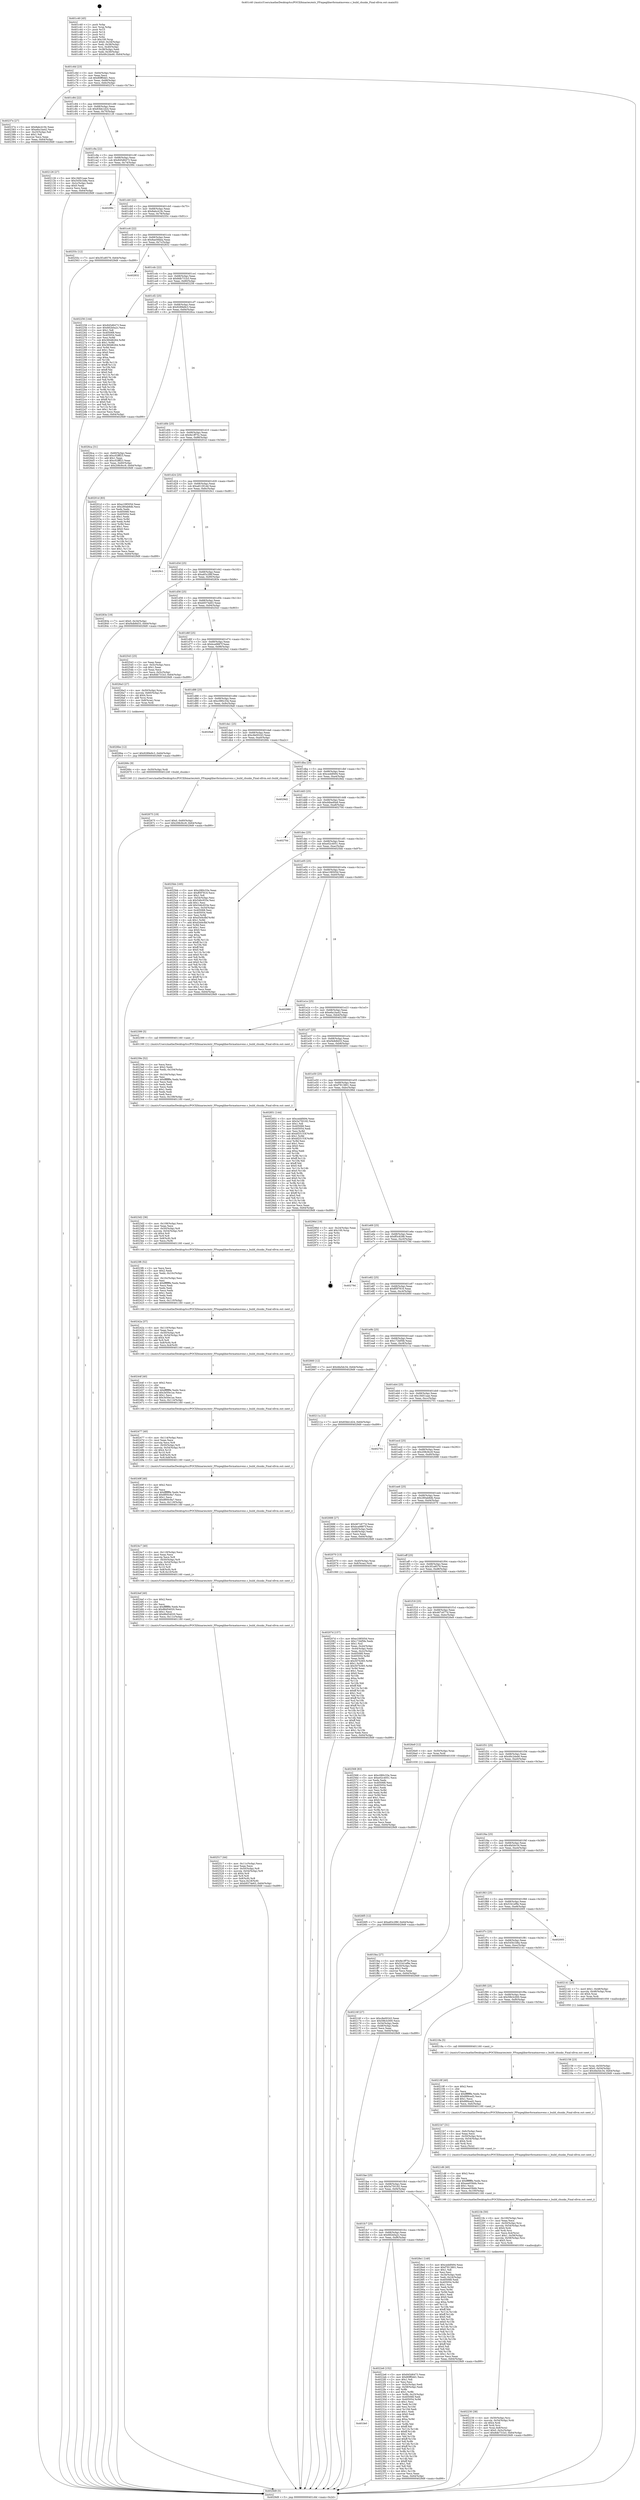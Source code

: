 digraph "0x401c40" {
  label = "0x401c40 (/mnt/c/Users/mathe/Desktop/tcc/POCII/binaries/extr_FFmpeglibavformatmovenc.c_build_chunks_Final-ollvm.out::main(0))"
  labelloc = "t"
  node[shape=record]

  Entry [label="",width=0.3,height=0.3,shape=circle,fillcolor=black,style=filled]
  "0x401c6d" [label="{
     0x401c6d [23]\l
     | [instrs]\l
     &nbsp;&nbsp;0x401c6d \<+3\>: mov -0x64(%rbp),%eax\l
     &nbsp;&nbsp;0x401c70 \<+2\>: mov %eax,%ecx\l
     &nbsp;&nbsp;0x401c72 \<+6\>: sub $0x80ff0dd1,%ecx\l
     &nbsp;&nbsp;0x401c78 \<+3\>: mov %eax,-0x68(%rbp)\l
     &nbsp;&nbsp;0x401c7b \<+3\>: mov %ecx,-0x6c(%rbp)\l
     &nbsp;&nbsp;0x401c7e \<+6\>: je 000000000040237e \<main+0x73e\>\l
  }"]
  "0x40237e" [label="{
     0x40237e [27]\l
     | [instrs]\l
     &nbsp;&nbsp;0x40237e \<+5\>: mov $0x8abc419c,%eax\l
     &nbsp;&nbsp;0x402383 \<+5\>: mov $0xe6a1ba42,%ecx\l
     &nbsp;&nbsp;0x402388 \<+3\>: mov -0x25(%rbp),%dl\l
     &nbsp;&nbsp;0x40238b \<+3\>: test $0x1,%dl\l
     &nbsp;&nbsp;0x40238e \<+3\>: cmovne %ecx,%eax\l
     &nbsp;&nbsp;0x402391 \<+3\>: mov %eax,-0x64(%rbp)\l
     &nbsp;&nbsp;0x402394 \<+5\>: jmp 00000000004029d9 \<main+0xd99\>\l
  }"]
  "0x401c84" [label="{
     0x401c84 [22]\l
     | [instrs]\l
     &nbsp;&nbsp;0x401c84 \<+5\>: jmp 0000000000401c89 \<main+0x49\>\l
     &nbsp;&nbsp;0x401c89 \<+3\>: mov -0x68(%rbp),%eax\l
     &nbsp;&nbsp;0x401c8c \<+5\>: sub $0x83bb1d24,%eax\l
     &nbsp;&nbsp;0x401c91 \<+3\>: mov %eax,-0x70(%rbp)\l
     &nbsp;&nbsp;0x401c94 \<+6\>: je 0000000000402126 \<main+0x4e6\>\l
  }"]
  Exit [label="",width=0.3,height=0.3,shape=circle,fillcolor=black,style=filled,peripheries=2]
  "0x402126" [label="{
     0x402126 [27]\l
     | [instrs]\l
     &nbsp;&nbsp;0x402126 \<+5\>: mov $0x18d51aae,%eax\l
     &nbsp;&nbsp;0x40212b \<+5\>: mov $0x545b1b8a,%ecx\l
     &nbsp;&nbsp;0x402130 \<+3\>: mov -0x2c(%rbp),%edx\l
     &nbsp;&nbsp;0x402133 \<+3\>: cmp $0x0,%edx\l
     &nbsp;&nbsp;0x402136 \<+3\>: cmove %ecx,%eax\l
     &nbsp;&nbsp;0x402139 \<+3\>: mov %eax,-0x64(%rbp)\l
     &nbsp;&nbsp;0x40213c \<+5\>: jmp 00000000004029d9 \<main+0xd99\>\l
  }"]
  "0x401c9a" [label="{
     0x401c9a [22]\l
     | [instrs]\l
     &nbsp;&nbsp;0x401c9a \<+5\>: jmp 0000000000401c9f \<main+0x5f\>\l
     &nbsp;&nbsp;0x401c9f \<+3\>: mov -0x68(%rbp),%eax\l
     &nbsp;&nbsp;0x401ca2 \<+5\>: sub $0x845d6473,%eax\l
     &nbsp;&nbsp;0x401ca7 \<+3\>: mov %eax,-0x74(%rbp)\l
     &nbsp;&nbsp;0x401caa \<+6\>: je 000000000040299c \<main+0xd5c\>\l
  }"]
  "0x4026f5" [label="{
     0x4026f5 [12]\l
     | [instrs]\l
     &nbsp;&nbsp;0x4026f5 \<+7\>: movl $0xa83c2f6f,-0x64(%rbp)\l
     &nbsp;&nbsp;0x4026fc \<+5\>: jmp 00000000004029d9 \<main+0xd99\>\l
  }"]
  "0x40299c" [label="{
     0x40299c\l
  }", style=dashed]
  "0x401cb0" [label="{
     0x401cb0 [22]\l
     | [instrs]\l
     &nbsp;&nbsp;0x401cb0 \<+5\>: jmp 0000000000401cb5 \<main+0x75\>\l
     &nbsp;&nbsp;0x401cb5 \<+3\>: mov -0x68(%rbp),%eax\l
     &nbsp;&nbsp;0x401cb8 \<+5\>: sub $0x8abc419c,%eax\l
     &nbsp;&nbsp;0x401cbd \<+3\>: mov %eax,-0x78(%rbp)\l
     &nbsp;&nbsp;0x401cc0 \<+6\>: je 000000000040255c \<main+0x91c\>\l
  }"]
  "0x4026be" [label="{
     0x4026be [12]\l
     | [instrs]\l
     &nbsp;&nbsp;0x4026be \<+7\>: movl $0x9289e9c3,-0x64(%rbp)\l
     &nbsp;&nbsp;0x4026c5 \<+5\>: jmp 00000000004029d9 \<main+0xd99\>\l
  }"]
  "0x40255c" [label="{
     0x40255c [12]\l
     | [instrs]\l
     &nbsp;&nbsp;0x40255c \<+7\>: movl $0x3f1e8579,-0x64(%rbp)\l
     &nbsp;&nbsp;0x402563 \<+5\>: jmp 00000000004029d9 \<main+0xd99\>\l
  }"]
  "0x401cc6" [label="{
     0x401cc6 [22]\l
     | [instrs]\l
     &nbsp;&nbsp;0x401cc6 \<+5\>: jmp 0000000000401ccb \<main+0x8b\>\l
     &nbsp;&nbsp;0x401ccb \<+3\>: mov -0x68(%rbp),%eax\l
     &nbsp;&nbsp;0x401cce \<+5\>: sub $0x8ae56bea,%eax\l
     &nbsp;&nbsp;0x401cd3 \<+3\>: mov %eax,-0x7c(%rbp)\l
     &nbsp;&nbsp;0x401cd6 \<+6\>: je 0000000000402832 \<main+0xbf2\>\l
  }"]
  "0x402675" [label="{
     0x402675 [19]\l
     | [instrs]\l
     &nbsp;&nbsp;0x402675 \<+7\>: movl $0x0,-0x60(%rbp)\l
     &nbsp;&nbsp;0x40267c \<+7\>: movl $0x208c9cc9,-0x64(%rbp)\l
     &nbsp;&nbsp;0x402683 \<+5\>: jmp 00000000004029d9 \<main+0xd99\>\l
  }"]
  "0x402832" [label="{
     0x402832\l
  }", style=dashed]
  "0x401cdc" [label="{
     0x401cdc [22]\l
     | [instrs]\l
     &nbsp;&nbsp;0x401cdc \<+5\>: jmp 0000000000401ce1 \<main+0xa1\>\l
     &nbsp;&nbsp;0x401ce1 \<+3\>: mov -0x68(%rbp),%eax\l
     &nbsp;&nbsp;0x401ce4 \<+5\>: sub $0x8db731b3,%eax\l
     &nbsp;&nbsp;0x401ce9 \<+3\>: mov %eax,-0x80(%rbp)\l
     &nbsp;&nbsp;0x401cec \<+6\>: je 0000000000402256 \<main+0x616\>\l
  }"]
  "0x402517" [label="{
     0x402517 [44]\l
     | [instrs]\l
     &nbsp;&nbsp;0x402517 \<+6\>: mov -0x11c(%rbp),%ecx\l
     &nbsp;&nbsp;0x40251d \<+3\>: imul %eax,%ecx\l
     &nbsp;&nbsp;0x402520 \<+4\>: mov -0x50(%rbp),%r8\l
     &nbsp;&nbsp;0x402524 \<+4\>: movslq -0x54(%rbp),%r9\l
     &nbsp;&nbsp;0x402528 \<+4\>: shl $0x4,%r9\l
     &nbsp;&nbsp;0x40252c \<+3\>: add %r9,%r8\l
     &nbsp;&nbsp;0x40252f \<+4\>: mov 0x8(%r8),%r8\l
     &nbsp;&nbsp;0x402533 \<+4\>: mov %ecx,0x18(%r8)\l
     &nbsp;&nbsp;0x402537 \<+7\>: movl $0xb9374e63,-0x64(%rbp)\l
     &nbsp;&nbsp;0x40253e \<+5\>: jmp 00000000004029d9 \<main+0xd99\>\l
  }"]
  "0x402256" [label="{
     0x402256 [144]\l
     | [instrs]\l
     &nbsp;&nbsp;0x402256 \<+5\>: mov $0x845d6473,%eax\l
     &nbsp;&nbsp;0x40225b \<+5\>: mov $0x682b0a2c,%ecx\l
     &nbsp;&nbsp;0x402260 \<+2\>: mov $0x1,%dl\l
     &nbsp;&nbsp;0x402262 \<+7\>: mov 0x405068,%esi\l
     &nbsp;&nbsp;0x402269 \<+7\>: mov 0x405054,%edi\l
     &nbsp;&nbsp;0x402270 \<+3\>: mov %esi,%r8d\l
     &nbsp;&nbsp;0x402273 \<+7\>: sub $0x360d6264,%r8d\l
     &nbsp;&nbsp;0x40227a \<+4\>: sub $0x1,%r8d\l
     &nbsp;&nbsp;0x40227e \<+7\>: add $0x360d6264,%r8d\l
     &nbsp;&nbsp;0x402285 \<+4\>: imul %r8d,%esi\l
     &nbsp;&nbsp;0x402289 \<+3\>: and $0x1,%esi\l
     &nbsp;&nbsp;0x40228c \<+3\>: cmp $0x0,%esi\l
     &nbsp;&nbsp;0x40228f \<+4\>: sete %r9b\l
     &nbsp;&nbsp;0x402293 \<+3\>: cmp $0xa,%edi\l
     &nbsp;&nbsp;0x402296 \<+4\>: setl %r10b\l
     &nbsp;&nbsp;0x40229a \<+3\>: mov %r9b,%r11b\l
     &nbsp;&nbsp;0x40229d \<+4\>: xor $0xff,%r11b\l
     &nbsp;&nbsp;0x4022a1 \<+3\>: mov %r10b,%bl\l
     &nbsp;&nbsp;0x4022a4 \<+3\>: xor $0xff,%bl\l
     &nbsp;&nbsp;0x4022a7 \<+3\>: xor $0x0,%dl\l
     &nbsp;&nbsp;0x4022aa \<+3\>: mov %r11b,%r14b\l
     &nbsp;&nbsp;0x4022ad \<+4\>: and $0x0,%r14b\l
     &nbsp;&nbsp;0x4022b1 \<+3\>: and %dl,%r9b\l
     &nbsp;&nbsp;0x4022b4 \<+3\>: mov %bl,%r15b\l
     &nbsp;&nbsp;0x4022b7 \<+4\>: and $0x0,%r15b\l
     &nbsp;&nbsp;0x4022bb \<+3\>: and %dl,%r10b\l
     &nbsp;&nbsp;0x4022be \<+3\>: or %r9b,%r14b\l
     &nbsp;&nbsp;0x4022c1 \<+3\>: or %r10b,%r15b\l
     &nbsp;&nbsp;0x4022c4 \<+3\>: xor %r15b,%r14b\l
     &nbsp;&nbsp;0x4022c7 \<+3\>: or %bl,%r11b\l
     &nbsp;&nbsp;0x4022ca \<+4\>: xor $0xff,%r11b\l
     &nbsp;&nbsp;0x4022ce \<+3\>: or $0x0,%dl\l
     &nbsp;&nbsp;0x4022d1 \<+3\>: and %dl,%r11b\l
     &nbsp;&nbsp;0x4022d4 \<+3\>: or %r11b,%r14b\l
     &nbsp;&nbsp;0x4022d7 \<+4\>: test $0x1,%r14b\l
     &nbsp;&nbsp;0x4022db \<+3\>: cmovne %ecx,%eax\l
     &nbsp;&nbsp;0x4022de \<+3\>: mov %eax,-0x64(%rbp)\l
     &nbsp;&nbsp;0x4022e1 \<+5\>: jmp 00000000004029d9 \<main+0xd99\>\l
  }"]
  "0x401cf2" [label="{
     0x401cf2 [25]\l
     | [instrs]\l
     &nbsp;&nbsp;0x401cf2 \<+5\>: jmp 0000000000401cf7 \<main+0xb7\>\l
     &nbsp;&nbsp;0x401cf7 \<+3\>: mov -0x68(%rbp),%eax\l
     &nbsp;&nbsp;0x401cfa \<+5\>: sub $0x9289e9c3,%eax\l
     &nbsp;&nbsp;0x401cff \<+6\>: mov %eax,-0x84(%rbp)\l
     &nbsp;&nbsp;0x401d05 \<+6\>: je 00000000004026ca \<main+0xa8a\>\l
  }"]
  "0x4024ef" [label="{
     0x4024ef [40]\l
     | [instrs]\l
     &nbsp;&nbsp;0x4024ef \<+5\>: mov $0x2,%ecx\l
     &nbsp;&nbsp;0x4024f4 \<+1\>: cltd\l
     &nbsp;&nbsp;0x4024f5 \<+2\>: idiv %ecx\l
     &nbsp;&nbsp;0x4024f7 \<+6\>: imul $0xfffffffe,%edx,%ecx\l
     &nbsp;&nbsp;0x4024fd \<+6\>: sub $0x86d54020,%ecx\l
     &nbsp;&nbsp;0x402503 \<+3\>: add $0x1,%ecx\l
     &nbsp;&nbsp;0x402506 \<+6\>: add $0x86d54020,%ecx\l
     &nbsp;&nbsp;0x40250c \<+6\>: mov %ecx,-0x11c(%rbp)\l
     &nbsp;&nbsp;0x402512 \<+5\>: call 0000000000401160 \<next_i\>\l
     | [calls]\l
     &nbsp;&nbsp;0x401160 \{1\} (/mnt/c/Users/mathe/Desktop/tcc/POCII/binaries/extr_FFmpeglibavformatmovenc.c_build_chunks_Final-ollvm.out::next_i)\l
  }"]
  "0x4026ca" [label="{
     0x4026ca [31]\l
     | [instrs]\l
     &nbsp;&nbsp;0x4026ca \<+3\>: mov -0x60(%rbp),%eax\l
     &nbsp;&nbsp;0x4026cd \<+5\>: add $0xc02fff23,%eax\l
     &nbsp;&nbsp;0x4026d2 \<+3\>: add $0x1,%eax\l
     &nbsp;&nbsp;0x4026d5 \<+5\>: sub $0xc02fff23,%eax\l
     &nbsp;&nbsp;0x4026da \<+3\>: mov %eax,-0x60(%rbp)\l
     &nbsp;&nbsp;0x4026dd \<+7\>: movl $0x208c9cc9,-0x64(%rbp)\l
     &nbsp;&nbsp;0x4026e4 \<+5\>: jmp 00000000004029d9 \<main+0xd99\>\l
  }"]
  "0x401d0b" [label="{
     0x401d0b [25]\l
     | [instrs]\l
     &nbsp;&nbsp;0x401d0b \<+5\>: jmp 0000000000401d10 \<main+0xd0\>\l
     &nbsp;&nbsp;0x401d10 \<+3\>: mov -0x68(%rbp),%eax\l
     &nbsp;&nbsp;0x401d13 \<+5\>: sub $0x9e1ff75c,%eax\l
     &nbsp;&nbsp;0x401d18 \<+6\>: mov %eax,-0x88(%rbp)\l
     &nbsp;&nbsp;0x401d1e \<+6\>: je 000000000040201d \<main+0x3dd\>\l
  }"]
  "0x4024c7" [label="{
     0x4024c7 [40]\l
     | [instrs]\l
     &nbsp;&nbsp;0x4024c7 \<+6\>: mov -0x118(%rbp),%ecx\l
     &nbsp;&nbsp;0x4024cd \<+3\>: imul %eax,%ecx\l
     &nbsp;&nbsp;0x4024d0 \<+3\>: movslq %ecx,%r8\l
     &nbsp;&nbsp;0x4024d3 \<+4\>: mov -0x50(%rbp),%r9\l
     &nbsp;&nbsp;0x4024d7 \<+4\>: movslq -0x54(%rbp),%r10\l
     &nbsp;&nbsp;0x4024db \<+4\>: shl $0x4,%r10\l
     &nbsp;&nbsp;0x4024df \<+3\>: add %r10,%r9\l
     &nbsp;&nbsp;0x4024e2 \<+4\>: mov 0x8(%r9),%r9\l
     &nbsp;&nbsp;0x4024e6 \<+4\>: mov %r8,0x10(%r9)\l
     &nbsp;&nbsp;0x4024ea \<+5\>: call 0000000000401160 \<next_i\>\l
     | [calls]\l
     &nbsp;&nbsp;0x401160 \{1\} (/mnt/c/Users/mathe/Desktop/tcc/POCII/binaries/extr_FFmpeglibavformatmovenc.c_build_chunks_Final-ollvm.out::next_i)\l
  }"]
  "0x40201d" [label="{
     0x40201d [83]\l
     | [instrs]\l
     &nbsp;&nbsp;0x40201d \<+5\>: mov $0xe108505d,%eax\l
     &nbsp;&nbsp;0x402022 \<+5\>: mov $0x280ab8db,%ecx\l
     &nbsp;&nbsp;0x402027 \<+2\>: xor %edx,%edx\l
     &nbsp;&nbsp;0x402029 \<+7\>: mov 0x405068,%esi\l
     &nbsp;&nbsp;0x402030 \<+7\>: mov 0x405054,%edi\l
     &nbsp;&nbsp;0x402037 \<+3\>: sub $0x1,%edx\l
     &nbsp;&nbsp;0x40203a \<+3\>: mov %esi,%r8d\l
     &nbsp;&nbsp;0x40203d \<+3\>: add %edx,%r8d\l
     &nbsp;&nbsp;0x402040 \<+4\>: imul %r8d,%esi\l
     &nbsp;&nbsp;0x402044 \<+3\>: and $0x1,%esi\l
     &nbsp;&nbsp;0x402047 \<+3\>: cmp $0x0,%esi\l
     &nbsp;&nbsp;0x40204a \<+4\>: sete %r9b\l
     &nbsp;&nbsp;0x40204e \<+3\>: cmp $0xa,%edi\l
     &nbsp;&nbsp;0x402051 \<+4\>: setl %r10b\l
     &nbsp;&nbsp;0x402055 \<+3\>: mov %r9b,%r11b\l
     &nbsp;&nbsp;0x402058 \<+3\>: and %r10b,%r11b\l
     &nbsp;&nbsp;0x40205b \<+3\>: xor %r10b,%r9b\l
     &nbsp;&nbsp;0x40205e \<+3\>: or %r9b,%r11b\l
     &nbsp;&nbsp;0x402061 \<+4\>: test $0x1,%r11b\l
     &nbsp;&nbsp;0x402065 \<+3\>: cmovne %ecx,%eax\l
     &nbsp;&nbsp;0x402068 \<+3\>: mov %eax,-0x64(%rbp)\l
     &nbsp;&nbsp;0x40206b \<+5\>: jmp 00000000004029d9 \<main+0xd99\>\l
  }"]
  "0x401d24" [label="{
     0x401d24 [25]\l
     | [instrs]\l
     &nbsp;&nbsp;0x401d24 \<+5\>: jmp 0000000000401d29 \<main+0xe9\>\l
     &nbsp;&nbsp;0x401d29 \<+3\>: mov -0x68(%rbp),%eax\l
     &nbsp;&nbsp;0x401d2c \<+5\>: sub $0xa81291dd,%eax\l
     &nbsp;&nbsp;0x401d31 \<+6\>: mov %eax,-0x8c(%rbp)\l
     &nbsp;&nbsp;0x401d37 \<+6\>: je 00000000004029c1 \<main+0xd81\>\l
  }"]
  "0x40249f" [label="{
     0x40249f [40]\l
     | [instrs]\l
     &nbsp;&nbsp;0x40249f \<+5\>: mov $0x2,%ecx\l
     &nbsp;&nbsp;0x4024a4 \<+1\>: cltd\l
     &nbsp;&nbsp;0x4024a5 \<+2\>: idiv %ecx\l
     &nbsp;&nbsp;0x4024a7 \<+6\>: imul $0xfffffffe,%edx,%ecx\l
     &nbsp;&nbsp;0x4024ad \<+6\>: sub $0x8f00c9a7,%ecx\l
     &nbsp;&nbsp;0x4024b3 \<+3\>: add $0x1,%ecx\l
     &nbsp;&nbsp;0x4024b6 \<+6\>: add $0x8f00c9a7,%ecx\l
     &nbsp;&nbsp;0x4024bc \<+6\>: mov %ecx,-0x118(%rbp)\l
     &nbsp;&nbsp;0x4024c2 \<+5\>: call 0000000000401160 \<next_i\>\l
     | [calls]\l
     &nbsp;&nbsp;0x401160 \{1\} (/mnt/c/Users/mathe/Desktop/tcc/POCII/binaries/extr_FFmpeglibavformatmovenc.c_build_chunks_Final-ollvm.out::next_i)\l
  }"]
  "0x4029c1" [label="{
     0x4029c1\l
  }", style=dashed]
  "0x401d3d" [label="{
     0x401d3d [25]\l
     | [instrs]\l
     &nbsp;&nbsp;0x401d3d \<+5\>: jmp 0000000000401d42 \<main+0x102\>\l
     &nbsp;&nbsp;0x401d42 \<+3\>: mov -0x68(%rbp),%eax\l
     &nbsp;&nbsp;0x401d45 \<+5\>: sub $0xa83c2f6f,%eax\l
     &nbsp;&nbsp;0x401d4a \<+6\>: mov %eax,-0x90(%rbp)\l
     &nbsp;&nbsp;0x401d50 \<+6\>: je 000000000040283e \<main+0xbfe\>\l
  }"]
  "0x402477" [label="{
     0x402477 [40]\l
     | [instrs]\l
     &nbsp;&nbsp;0x402477 \<+6\>: mov -0x114(%rbp),%ecx\l
     &nbsp;&nbsp;0x40247d \<+3\>: imul %eax,%ecx\l
     &nbsp;&nbsp;0x402480 \<+3\>: movslq %ecx,%r8\l
     &nbsp;&nbsp;0x402483 \<+4\>: mov -0x50(%rbp),%r9\l
     &nbsp;&nbsp;0x402487 \<+4\>: movslq -0x54(%rbp),%r10\l
     &nbsp;&nbsp;0x40248b \<+4\>: shl $0x4,%r10\l
     &nbsp;&nbsp;0x40248f \<+3\>: add %r10,%r9\l
     &nbsp;&nbsp;0x402492 \<+4\>: mov 0x8(%r9),%r9\l
     &nbsp;&nbsp;0x402496 \<+4\>: mov %r8,0x8(%r9)\l
     &nbsp;&nbsp;0x40249a \<+5\>: call 0000000000401160 \<next_i\>\l
     | [calls]\l
     &nbsp;&nbsp;0x401160 \{1\} (/mnt/c/Users/mathe/Desktop/tcc/POCII/binaries/extr_FFmpeglibavformatmovenc.c_build_chunks_Final-ollvm.out::next_i)\l
  }"]
  "0x40283e" [label="{
     0x40283e [19]\l
     | [instrs]\l
     &nbsp;&nbsp;0x40283e \<+7\>: movl $0x0,-0x34(%rbp)\l
     &nbsp;&nbsp;0x402845 \<+7\>: movl $0xf4db8d33,-0x64(%rbp)\l
     &nbsp;&nbsp;0x40284c \<+5\>: jmp 00000000004029d9 \<main+0xd99\>\l
  }"]
  "0x401d56" [label="{
     0x401d56 [25]\l
     | [instrs]\l
     &nbsp;&nbsp;0x401d56 \<+5\>: jmp 0000000000401d5b \<main+0x11b\>\l
     &nbsp;&nbsp;0x401d5b \<+3\>: mov -0x68(%rbp),%eax\l
     &nbsp;&nbsp;0x401d5e \<+5\>: sub $0xb9374e63,%eax\l
     &nbsp;&nbsp;0x401d63 \<+6\>: mov %eax,-0x94(%rbp)\l
     &nbsp;&nbsp;0x401d69 \<+6\>: je 0000000000402543 \<main+0x903\>\l
  }"]
  "0x40244f" [label="{
     0x40244f [40]\l
     | [instrs]\l
     &nbsp;&nbsp;0x40244f \<+5\>: mov $0x2,%ecx\l
     &nbsp;&nbsp;0x402454 \<+1\>: cltd\l
     &nbsp;&nbsp;0x402455 \<+2\>: idiv %ecx\l
     &nbsp;&nbsp;0x402457 \<+6\>: imul $0xfffffffe,%edx,%ecx\l
     &nbsp;&nbsp;0x40245d \<+6\>: add $0x3e50e1ac,%ecx\l
     &nbsp;&nbsp;0x402463 \<+3\>: add $0x1,%ecx\l
     &nbsp;&nbsp;0x402466 \<+6\>: sub $0x3e50e1ac,%ecx\l
     &nbsp;&nbsp;0x40246c \<+6\>: mov %ecx,-0x114(%rbp)\l
     &nbsp;&nbsp;0x402472 \<+5\>: call 0000000000401160 \<next_i\>\l
     | [calls]\l
     &nbsp;&nbsp;0x401160 \{1\} (/mnt/c/Users/mathe/Desktop/tcc/POCII/binaries/extr_FFmpeglibavformatmovenc.c_build_chunks_Final-ollvm.out::next_i)\l
  }"]
  "0x402543" [label="{
     0x402543 [25]\l
     | [instrs]\l
     &nbsp;&nbsp;0x402543 \<+2\>: xor %eax,%eax\l
     &nbsp;&nbsp;0x402545 \<+3\>: mov -0x5c(%rbp),%ecx\l
     &nbsp;&nbsp;0x402548 \<+3\>: sub $0x1,%eax\l
     &nbsp;&nbsp;0x40254b \<+2\>: sub %eax,%ecx\l
     &nbsp;&nbsp;0x40254d \<+3\>: mov %ecx,-0x5c(%rbp)\l
     &nbsp;&nbsp;0x402550 \<+7\>: movl $0x8db731b3,-0x64(%rbp)\l
     &nbsp;&nbsp;0x402557 \<+5\>: jmp 00000000004029d9 \<main+0xd99\>\l
  }"]
  "0x401d6f" [label="{
     0x401d6f [25]\l
     | [instrs]\l
     &nbsp;&nbsp;0x401d6f \<+5\>: jmp 0000000000401d74 \<main+0x134\>\l
     &nbsp;&nbsp;0x401d74 \<+3\>: mov -0x68(%rbp),%eax\l
     &nbsp;&nbsp;0x401d77 \<+5\>: sub $0xbca9887f,%eax\l
     &nbsp;&nbsp;0x401d7c \<+6\>: mov %eax,-0x98(%rbp)\l
     &nbsp;&nbsp;0x401d82 \<+6\>: je 00000000004026a3 \<main+0xa63\>\l
  }"]
  "0x40242a" [label="{
     0x40242a [37]\l
     | [instrs]\l
     &nbsp;&nbsp;0x40242a \<+6\>: mov -0x110(%rbp),%ecx\l
     &nbsp;&nbsp;0x402430 \<+3\>: imul %eax,%ecx\l
     &nbsp;&nbsp;0x402433 \<+4\>: mov -0x50(%rbp),%r8\l
     &nbsp;&nbsp;0x402437 \<+4\>: movslq -0x54(%rbp),%r9\l
     &nbsp;&nbsp;0x40243b \<+4\>: shl $0x4,%r9\l
     &nbsp;&nbsp;0x40243f \<+3\>: add %r9,%r8\l
     &nbsp;&nbsp;0x402442 \<+4\>: mov 0x8(%r8),%r8\l
     &nbsp;&nbsp;0x402446 \<+4\>: mov %ecx,0x4(%r8)\l
     &nbsp;&nbsp;0x40244a \<+5\>: call 0000000000401160 \<next_i\>\l
     | [calls]\l
     &nbsp;&nbsp;0x401160 \{1\} (/mnt/c/Users/mathe/Desktop/tcc/POCII/binaries/extr_FFmpeglibavformatmovenc.c_build_chunks_Final-ollvm.out::next_i)\l
  }"]
  "0x4026a3" [label="{
     0x4026a3 [27]\l
     | [instrs]\l
     &nbsp;&nbsp;0x4026a3 \<+4\>: mov -0x50(%rbp),%rax\l
     &nbsp;&nbsp;0x4026a7 \<+4\>: movslq -0x60(%rbp),%rcx\l
     &nbsp;&nbsp;0x4026ab \<+4\>: shl $0x4,%rcx\l
     &nbsp;&nbsp;0x4026af \<+3\>: add %rcx,%rax\l
     &nbsp;&nbsp;0x4026b2 \<+4\>: mov 0x8(%rax),%rax\l
     &nbsp;&nbsp;0x4026b6 \<+3\>: mov %rax,%rdi\l
     &nbsp;&nbsp;0x4026b9 \<+5\>: call 0000000000401030 \<free@plt\>\l
     | [calls]\l
     &nbsp;&nbsp;0x401030 \{1\} (unknown)\l
  }"]
  "0x401d88" [label="{
     0x401d88 [25]\l
     | [instrs]\l
     &nbsp;&nbsp;0x401d88 \<+5\>: jmp 0000000000401d8d \<main+0x14d\>\l
     &nbsp;&nbsp;0x401d8d \<+3\>: mov -0x68(%rbp),%eax\l
     &nbsp;&nbsp;0x401d90 \<+5\>: sub $0xc080c33e,%eax\l
     &nbsp;&nbsp;0x401d95 \<+6\>: mov %eax,-0x9c(%rbp)\l
     &nbsp;&nbsp;0x401d9b \<+6\>: je 00000000004029a8 \<main+0xd68\>\l
  }"]
  "0x4023f6" [label="{
     0x4023f6 [52]\l
     | [instrs]\l
     &nbsp;&nbsp;0x4023f6 \<+2\>: xor %ecx,%ecx\l
     &nbsp;&nbsp;0x4023f8 \<+5\>: mov $0x2,%edx\l
     &nbsp;&nbsp;0x4023fd \<+6\>: mov %edx,-0x10c(%rbp)\l
     &nbsp;&nbsp;0x402403 \<+1\>: cltd\l
     &nbsp;&nbsp;0x402404 \<+6\>: mov -0x10c(%rbp),%esi\l
     &nbsp;&nbsp;0x40240a \<+2\>: idiv %esi\l
     &nbsp;&nbsp;0x40240c \<+6\>: imul $0xfffffffe,%edx,%edx\l
     &nbsp;&nbsp;0x402412 \<+2\>: mov %ecx,%edi\l
     &nbsp;&nbsp;0x402414 \<+2\>: sub %edx,%edi\l
     &nbsp;&nbsp;0x402416 \<+2\>: mov %ecx,%edx\l
     &nbsp;&nbsp;0x402418 \<+3\>: sub $0x1,%edx\l
     &nbsp;&nbsp;0x40241b \<+2\>: add %edx,%edi\l
     &nbsp;&nbsp;0x40241d \<+2\>: sub %edi,%ecx\l
     &nbsp;&nbsp;0x40241f \<+6\>: mov %ecx,-0x110(%rbp)\l
     &nbsp;&nbsp;0x402425 \<+5\>: call 0000000000401160 \<next_i\>\l
     | [calls]\l
     &nbsp;&nbsp;0x401160 \{1\} (/mnt/c/Users/mathe/Desktop/tcc/POCII/binaries/extr_FFmpeglibavformatmovenc.c_build_chunks_Final-ollvm.out::next_i)\l
  }"]
  "0x4029a8" [label="{
     0x4029a8\l
  }", style=dashed]
  "0x401da1" [label="{
     0x401da1 [25]\l
     | [instrs]\l
     &nbsp;&nbsp;0x401da1 \<+5\>: jmp 0000000000401da6 \<main+0x166\>\l
     &nbsp;&nbsp;0x401da6 \<+3\>: mov -0x68(%rbp),%eax\l
     &nbsp;&nbsp;0x401da9 \<+5\>: sub $0xc8e00243,%eax\l
     &nbsp;&nbsp;0x401dae \<+6\>: mov %eax,-0xa0(%rbp)\l
     &nbsp;&nbsp;0x401db4 \<+6\>: je 000000000040266c \<main+0xa2c\>\l
  }"]
  "0x4023d2" [label="{
     0x4023d2 [36]\l
     | [instrs]\l
     &nbsp;&nbsp;0x4023d2 \<+6\>: mov -0x108(%rbp),%ecx\l
     &nbsp;&nbsp;0x4023d8 \<+3\>: imul %eax,%ecx\l
     &nbsp;&nbsp;0x4023db \<+4\>: mov -0x50(%rbp),%r8\l
     &nbsp;&nbsp;0x4023df \<+4\>: movslq -0x54(%rbp),%r9\l
     &nbsp;&nbsp;0x4023e3 \<+4\>: shl $0x4,%r9\l
     &nbsp;&nbsp;0x4023e7 \<+3\>: add %r9,%r8\l
     &nbsp;&nbsp;0x4023ea \<+4\>: mov 0x8(%r8),%r8\l
     &nbsp;&nbsp;0x4023ee \<+3\>: mov %ecx,(%r8)\l
     &nbsp;&nbsp;0x4023f1 \<+5\>: call 0000000000401160 \<next_i\>\l
     | [calls]\l
     &nbsp;&nbsp;0x401160 \{1\} (/mnt/c/Users/mathe/Desktop/tcc/POCII/binaries/extr_FFmpeglibavformatmovenc.c_build_chunks_Final-ollvm.out::next_i)\l
  }"]
  "0x40266c" [label="{
     0x40266c [9]\l
     | [instrs]\l
     &nbsp;&nbsp;0x40266c \<+4\>: mov -0x50(%rbp),%rdi\l
     &nbsp;&nbsp;0x402670 \<+5\>: call 0000000000401240 \<build_chunks\>\l
     | [calls]\l
     &nbsp;&nbsp;0x401240 \{1\} (/mnt/c/Users/mathe/Desktop/tcc/POCII/binaries/extr_FFmpeglibavformatmovenc.c_build_chunks_Final-ollvm.out::build_chunks)\l
  }"]
  "0x401dba" [label="{
     0x401dba [25]\l
     | [instrs]\l
     &nbsp;&nbsp;0x401dba \<+5\>: jmp 0000000000401dbf \<main+0x17f\>\l
     &nbsp;&nbsp;0x401dbf \<+3\>: mov -0x68(%rbp),%eax\l
     &nbsp;&nbsp;0x401dc2 \<+5\>: sub $0xceddf494,%eax\l
     &nbsp;&nbsp;0x401dc7 \<+6\>: mov %eax,-0xa4(%rbp)\l
     &nbsp;&nbsp;0x401dcd \<+6\>: je 00000000004029d2 \<main+0xd92\>\l
  }"]
  "0x40239e" [label="{
     0x40239e [52]\l
     | [instrs]\l
     &nbsp;&nbsp;0x40239e \<+2\>: xor %ecx,%ecx\l
     &nbsp;&nbsp;0x4023a0 \<+5\>: mov $0x2,%edx\l
     &nbsp;&nbsp;0x4023a5 \<+6\>: mov %edx,-0x104(%rbp)\l
     &nbsp;&nbsp;0x4023ab \<+1\>: cltd\l
     &nbsp;&nbsp;0x4023ac \<+6\>: mov -0x104(%rbp),%esi\l
     &nbsp;&nbsp;0x4023b2 \<+2\>: idiv %esi\l
     &nbsp;&nbsp;0x4023b4 \<+6\>: imul $0xfffffffe,%edx,%edx\l
     &nbsp;&nbsp;0x4023ba \<+2\>: mov %ecx,%edi\l
     &nbsp;&nbsp;0x4023bc \<+2\>: sub %edx,%edi\l
     &nbsp;&nbsp;0x4023be \<+2\>: mov %ecx,%edx\l
     &nbsp;&nbsp;0x4023c0 \<+3\>: sub $0x1,%edx\l
     &nbsp;&nbsp;0x4023c3 \<+2\>: add %edx,%edi\l
     &nbsp;&nbsp;0x4023c5 \<+2\>: sub %edi,%ecx\l
     &nbsp;&nbsp;0x4023c7 \<+6\>: mov %ecx,-0x108(%rbp)\l
     &nbsp;&nbsp;0x4023cd \<+5\>: call 0000000000401160 \<next_i\>\l
     | [calls]\l
     &nbsp;&nbsp;0x401160 \{1\} (/mnt/c/Users/mathe/Desktop/tcc/POCII/binaries/extr_FFmpeglibavformatmovenc.c_build_chunks_Final-ollvm.out::next_i)\l
  }"]
  "0x4029d2" [label="{
     0x4029d2\l
  }", style=dashed]
  "0x401dd3" [label="{
     0x401dd3 [25]\l
     | [instrs]\l
     &nbsp;&nbsp;0x401dd3 \<+5\>: jmp 0000000000401dd8 \<main+0x198\>\l
     &nbsp;&nbsp;0x401dd8 \<+3\>: mov -0x68(%rbp),%eax\l
     &nbsp;&nbsp;0x401ddb \<+5\>: sub $0xd4bed0a9,%eax\l
     &nbsp;&nbsp;0x401de0 \<+6\>: mov %eax,-0xa8(%rbp)\l
     &nbsp;&nbsp;0x401de6 \<+6\>: je 000000000040270d \<main+0xacd\>\l
  }"]
  "0x401fe0" [label="{
     0x401fe0\l
  }", style=dashed]
  "0x40270d" [label="{
     0x40270d\l
  }", style=dashed]
  "0x401dec" [label="{
     0x401dec [25]\l
     | [instrs]\l
     &nbsp;&nbsp;0x401dec \<+5\>: jmp 0000000000401df1 \<main+0x1b1\>\l
     &nbsp;&nbsp;0x401df1 \<+3\>: mov -0x68(%rbp),%eax\l
     &nbsp;&nbsp;0x401df4 \<+5\>: sub $0xe02c4051,%eax\l
     &nbsp;&nbsp;0x401df9 \<+6\>: mov %eax,-0xac(%rbp)\l
     &nbsp;&nbsp;0x401dff \<+6\>: je 00000000004025bb \<main+0x97b\>\l
  }"]
  "0x4022e6" [label="{
     0x4022e6 [152]\l
     | [instrs]\l
     &nbsp;&nbsp;0x4022e6 \<+5\>: mov $0x845d6473,%eax\l
     &nbsp;&nbsp;0x4022eb \<+5\>: mov $0x80ff0dd1,%ecx\l
     &nbsp;&nbsp;0x4022f0 \<+2\>: mov $0x1,%dl\l
     &nbsp;&nbsp;0x4022f2 \<+2\>: xor %esi,%esi\l
     &nbsp;&nbsp;0x4022f4 \<+3\>: mov -0x5c(%rbp),%edi\l
     &nbsp;&nbsp;0x4022f7 \<+3\>: cmp -0x58(%rbp),%edi\l
     &nbsp;&nbsp;0x4022fa \<+4\>: setl %r8b\l
     &nbsp;&nbsp;0x4022fe \<+4\>: and $0x1,%r8b\l
     &nbsp;&nbsp;0x402302 \<+4\>: mov %r8b,-0x25(%rbp)\l
     &nbsp;&nbsp;0x402306 \<+7\>: mov 0x405068,%edi\l
     &nbsp;&nbsp;0x40230d \<+8\>: mov 0x405054,%r9d\l
     &nbsp;&nbsp;0x402315 \<+3\>: sub $0x1,%esi\l
     &nbsp;&nbsp;0x402318 \<+3\>: mov %edi,%r10d\l
     &nbsp;&nbsp;0x40231b \<+3\>: add %esi,%r10d\l
     &nbsp;&nbsp;0x40231e \<+4\>: imul %r10d,%edi\l
     &nbsp;&nbsp;0x402322 \<+3\>: and $0x1,%edi\l
     &nbsp;&nbsp;0x402325 \<+3\>: cmp $0x0,%edi\l
     &nbsp;&nbsp;0x402328 \<+4\>: sete %r8b\l
     &nbsp;&nbsp;0x40232c \<+4\>: cmp $0xa,%r9d\l
     &nbsp;&nbsp;0x402330 \<+4\>: setl %r11b\l
     &nbsp;&nbsp;0x402334 \<+3\>: mov %r8b,%bl\l
     &nbsp;&nbsp;0x402337 \<+3\>: xor $0xff,%bl\l
     &nbsp;&nbsp;0x40233a \<+3\>: mov %r11b,%r14b\l
     &nbsp;&nbsp;0x40233d \<+4\>: xor $0xff,%r14b\l
     &nbsp;&nbsp;0x402341 \<+3\>: xor $0x1,%dl\l
     &nbsp;&nbsp;0x402344 \<+3\>: mov %bl,%r15b\l
     &nbsp;&nbsp;0x402347 \<+4\>: and $0xff,%r15b\l
     &nbsp;&nbsp;0x40234b \<+3\>: and %dl,%r8b\l
     &nbsp;&nbsp;0x40234e \<+3\>: mov %r14b,%r12b\l
     &nbsp;&nbsp;0x402351 \<+4\>: and $0xff,%r12b\l
     &nbsp;&nbsp;0x402355 \<+3\>: and %dl,%r11b\l
     &nbsp;&nbsp;0x402358 \<+3\>: or %r8b,%r15b\l
     &nbsp;&nbsp;0x40235b \<+3\>: or %r11b,%r12b\l
     &nbsp;&nbsp;0x40235e \<+3\>: xor %r12b,%r15b\l
     &nbsp;&nbsp;0x402361 \<+3\>: or %r14b,%bl\l
     &nbsp;&nbsp;0x402364 \<+3\>: xor $0xff,%bl\l
     &nbsp;&nbsp;0x402367 \<+3\>: or $0x1,%dl\l
     &nbsp;&nbsp;0x40236a \<+2\>: and %dl,%bl\l
     &nbsp;&nbsp;0x40236c \<+3\>: or %bl,%r15b\l
     &nbsp;&nbsp;0x40236f \<+4\>: test $0x1,%r15b\l
     &nbsp;&nbsp;0x402373 \<+3\>: cmovne %ecx,%eax\l
     &nbsp;&nbsp;0x402376 \<+3\>: mov %eax,-0x64(%rbp)\l
     &nbsp;&nbsp;0x402379 \<+5\>: jmp 00000000004029d9 \<main+0xd99\>\l
  }"]
  "0x4025bb" [label="{
     0x4025bb [165]\l
     | [instrs]\l
     &nbsp;&nbsp;0x4025bb \<+5\>: mov $0xc080c33e,%eax\l
     &nbsp;&nbsp;0x4025c0 \<+5\>: mov $0xff3f7816,%ecx\l
     &nbsp;&nbsp;0x4025c5 \<+2\>: mov $0x1,%dl\l
     &nbsp;&nbsp;0x4025c7 \<+3\>: mov -0x54(%rbp),%esi\l
     &nbsp;&nbsp;0x4025ca \<+6\>: sub $0x546c933e,%esi\l
     &nbsp;&nbsp;0x4025d0 \<+3\>: add $0x1,%esi\l
     &nbsp;&nbsp;0x4025d3 \<+6\>: add $0x546c933e,%esi\l
     &nbsp;&nbsp;0x4025d9 \<+3\>: mov %esi,-0x54(%rbp)\l
     &nbsp;&nbsp;0x4025dc \<+7\>: mov 0x405068,%esi\l
     &nbsp;&nbsp;0x4025e3 \<+7\>: mov 0x405054,%edi\l
     &nbsp;&nbsp;0x4025ea \<+3\>: mov %esi,%r8d\l
     &nbsp;&nbsp;0x4025ed \<+7\>: sub $0xd3d4cfbf,%r8d\l
     &nbsp;&nbsp;0x4025f4 \<+4\>: sub $0x1,%r8d\l
     &nbsp;&nbsp;0x4025f8 \<+7\>: add $0xd3d4cfbf,%r8d\l
     &nbsp;&nbsp;0x4025ff \<+4\>: imul %r8d,%esi\l
     &nbsp;&nbsp;0x402603 \<+3\>: and $0x1,%esi\l
     &nbsp;&nbsp;0x402606 \<+3\>: cmp $0x0,%esi\l
     &nbsp;&nbsp;0x402609 \<+4\>: sete %r9b\l
     &nbsp;&nbsp;0x40260d \<+3\>: cmp $0xa,%edi\l
     &nbsp;&nbsp;0x402610 \<+4\>: setl %r10b\l
     &nbsp;&nbsp;0x402614 \<+3\>: mov %r9b,%r11b\l
     &nbsp;&nbsp;0x402617 \<+4\>: xor $0xff,%r11b\l
     &nbsp;&nbsp;0x40261b \<+3\>: mov %r10b,%bl\l
     &nbsp;&nbsp;0x40261e \<+3\>: xor $0xff,%bl\l
     &nbsp;&nbsp;0x402621 \<+3\>: xor $0x0,%dl\l
     &nbsp;&nbsp;0x402624 \<+3\>: mov %r11b,%r14b\l
     &nbsp;&nbsp;0x402627 \<+4\>: and $0x0,%r14b\l
     &nbsp;&nbsp;0x40262b \<+3\>: and %dl,%r9b\l
     &nbsp;&nbsp;0x40262e \<+3\>: mov %bl,%r15b\l
     &nbsp;&nbsp;0x402631 \<+4\>: and $0x0,%r15b\l
     &nbsp;&nbsp;0x402635 \<+3\>: and %dl,%r10b\l
     &nbsp;&nbsp;0x402638 \<+3\>: or %r9b,%r14b\l
     &nbsp;&nbsp;0x40263b \<+3\>: or %r10b,%r15b\l
     &nbsp;&nbsp;0x40263e \<+3\>: xor %r15b,%r14b\l
     &nbsp;&nbsp;0x402641 \<+3\>: or %bl,%r11b\l
     &nbsp;&nbsp;0x402644 \<+4\>: xor $0xff,%r11b\l
     &nbsp;&nbsp;0x402648 \<+3\>: or $0x0,%dl\l
     &nbsp;&nbsp;0x40264b \<+3\>: and %dl,%r11b\l
     &nbsp;&nbsp;0x40264e \<+3\>: or %r11b,%r14b\l
     &nbsp;&nbsp;0x402651 \<+4\>: test $0x1,%r14b\l
     &nbsp;&nbsp;0x402655 \<+3\>: cmovne %ecx,%eax\l
     &nbsp;&nbsp;0x402658 \<+3\>: mov %eax,-0x64(%rbp)\l
     &nbsp;&nbsp;0x40265b \<+5\>: jmp 00000000004029d9 \<main+0xd99\>\l
  }"]
  "0x401e05" [label="{
     0x401e05 [25]\l
     | [instrs]\l
     &nbsp;&nbsp;0x401e05 \<+5\>: jmp 0000000000401e0a \<main+0x1ca\>\l
     &nbsp;&nbsp;0x401e0a \<+3\>: mov -0x68(%rbp),%eax\l
     &nbsp;&nbsp;0x401e0d \<+5\>: sub $0xe108505d,%eax\l
     &nbsp;&nbsp;0x401e12 \<+6\>: mov %eax,-0xb0(%rbp)\l
     &nbsp;&nbsp;0x401e18 \<+6\>: je 0000000000402980 \<main+0xd40\>\l
  }"]
  "0x401fc7" [label="{
     0x401fc7 [25]\l
     | [instrs]\l
     &nbsp;&nbsp;0x401fc7 \<+5\>: jmp 0000000000401fcc \<main+0x38c\>\l
     &nbsp;&nbsp;0x401fcc \<+3\>: mov -0x68(%rbp),%eax\l
     &nbsp;&nbsp;0x401fcf \<+5\>: sub $0x682b0a2c,%eax\l
     &nbsp;&nbsp;0x401fd4 \<+6\>: mov %eax,-0xf8(%rbp)\l
     &nbsp;&nbsp;0x401fda \<+6\>: je 00000000004022e6 \<main+0x6a6\>\l
  }"]
  "0x402980" [label="{
     0x402980\l
  }", style=dashed]
  "0x401e1e" [label="{
     0x401e1e [25]\l
     | [instrs]\l
     &nbsp;&nbsp;0x401e1e \<+5\>: jmp 0000000000401e23 \<main+0x1e3\>\l
     &nbsp;&nbsp;0x401e23 \<+3\>: mov -0x68(%rbp),%eax\l
     &nbsp;&nbsp;0x401e26 \<+5\>: sub $0xe6a1ba42,%eax\l
     &nbsp;&nbsp;0x401e2b \<+6\>: mov %eax,-0xb4(%rbp)\l
     &nbsp;&nbsp;0x401e31 \<+6\>: je 0000000000402399 \<main+0x759\>\l
  }"]
  "0x4028e1" [label="{
     0x4028e1 [140]\l
     | [instrs]\l
     &nbsp;&nbsp;0x4028e1 \<+5\>: mov $0xceddf494,%eax\l
     &nbsp;&nbsp;0x4028e6 \<+5\>: mov $0xf7813801,%ecx\l
     &nbsp;&nbsp;0x4028eb \<+2\>: mov $0x1,%dl\l
     &nbsp;&nbsp;0x4028ed \<+2\>: xor %esi,%esi\l
     &nbsp;&nbsp;0x4028ef \<+3\>: mov -0x34(%rbp),%edi\l
     &nbsp;&nbsp;0x4028f2 \<+3\>: mov %edi,-0x24(%rbp)\l
     &nbsp;&nbsp;0x4028f5 \<+7\>: mov 0x405068,%edi\l
     &nbsp;&nbsp;0x4028fc \<+8\>: mov 0x405054,%r8d\l
     &nbsp;&nbsp;0x402904 \<+3\>: sub $0x1,%esi\l
     &nbsp;&nbsp;0x402907 \<+3\>: mov %edi,%r9d\l
     &nbsp;&nbsp;0x40290a \<+3\>: add %esi,%r9d\l
     &nbsp;&nbsp;0x40290d \<+4\>: imul %r9d,%edi\l
     &nbsp;&nbsp;0x402911 \<+3\>: and $0x1,%edi\l
     &nbsp;&nbsp;0x402914 \<+3\>: cmp $0x0,%edi\l
     &nbsp;&nbsp;0x402917 \<+4\>: sete %r10b\l
     &nbsp;&nbsp;0x40291b \<+4\>: cmp $0xa,%r8d\l
     &nbsp;&nbsp;0x40291f \<+4\>: setl %r11b\l
     &nbsp;&nbsp;0x402923 \<+3\>: mov %r10b,%bl\l
     &nbsp;&nbsp;0x402926 \<+3\>: xor $0xff,%bl\l
     &nbsp;&nbsp;0x402929 \<+3\>: mov %r11b,%r14b\l
     &nbsp;&nbsp;0x40292c \<+4\>: xor $0xff,%r14b\l
     &nbsp;&nbsp;0x402930 \<+3\>: xor $0x0,%dl\l
     &nbsp;&nbsp;0x402933 \<+3\>: mov %bl,%r15b\l
     &nbsp;&nbsp;0x402936 \<+4\>: and $0x0,%r15b\l
     &nbsp;&nbsp;0x40293a \<+3\>: and %dl,%r10b\l
     &nbsp;&nbsp;0x40293d \<+3\>: mov %r14b,%r12b\l
     &nbsp;&nbsp;0x402940 \<+4\>: and $0x0,%r12b\l
     &nbsp;&nbsp;0x402944 \<+3\>: and %dl,%r11b\l
     &nbsp;&nbsp;0x402947 \<+3\>: or %r10b,%r15b\l
     &nbsp;&nbsp;0x40294a \<+3\>: or %r11b,%r12b\l
     &nbsp;&nbsp;0x40294d \<+3\>: xor %r12b,%r15b\l
     &nbsp;&nbsp;0x402950 \<+3\>: or %r14b,%bl\l
     &nbsp;&nbsp;0x402953 \<+3\>: xor $0xff,%bl\l
     &nbsp;&nbsp;0x402956 \<+3\>: or $0x0,%dl\l
     &nbsp;&nbsp;0x402959 \<+2\>: and %dl,%bl\l
     &nbsp;&nbsp;0x40295b \<+3\>: or %bl,%r15b\l
     &nbsp;&nbsp;0x40295e \<+4\>: test $0x1,%r15b\l
     &nbsp;&nbsp;0x402962 \<+3\>: cmovne %ecx,%eax\l
     &nbsp;&nbsp;0x402965 \<+3\>: mov %eax,-0x64(%rbp)\l
     &nbsp;&nbsp;0x402968 \<+5\>: jmp 00000000004029d9 \<main+0xd99\>\l
  }"]
  "0x402399" [label="{
     0x402399 [5]\l
     | [instrs]\l
     &nbsp;&nbsp;0x402399 \<+5\>: call 0000000000401160 \<next_i\>\l
     | [calls]\l
     &nbsp;&nbsp;0x401160 \{1\} (/mnt/c/Users/mathe/Desktop/tcc/POCII/binaries/extr_FFmpeglibavformatmovenc.c_build_chunks_Final-ollvm.out::next_i)\l
  }"]
  "0x401e37" [label="{
     0x401e37 [25]\l
     | [instrs]\l
     &nbsp;&nbsp;0x401e37 \<+5\>: jmp 0000000000401e3c \<main+0x1fc\>\l
     &nbsp;&nbsp;0x401e3c \<+3\>: mov -0x68(%rbp),%eax\l
     &nbsp;&nbsp;0x401e3f \<+5\>: sub $0xf4db8d33,%eax\l
     &nbsp;&nbsp;0x401e44 \<+6\>: mov %eax,-0xb8(%rbp)\l
     &nbsp;&nbsp;0x401e4a \<+6\>: je 0000000000402851 \<main+0xc11\>\l
  }"]
  "0x402230" [label="{
     0x402230 [38]\l
     | [instrs]\l
     &nbsp;&nbsp;0x402230 \<+4\>: mov -0x50(%rbp),%rsi\l
     &nbsp;&nbsp;0x402234 \<+4\>: movslq -0x54(%rbp),%rdi\l
     &nbsp;&nbsp;0x402238 \<+4\>: shl $0x4,%rdi\l
     &nbsp;&nbsp;0x40223c \<+3\>: add %rdi,%rsi\l
     &nbsp;&nbsp;0x40223f \<+4\>: mov %rax,0x8(%rsi)\l
     &nbsp;&nbsp;0x402243 \<+7\>: movl $0x0,-0x5c(%rbp)\l
     &nbsp;&nbsp;0x40224a \<+7\>: movl $0x8db731b3,-0x64(%rbp)\l
     &nbsp;&nbsp;0x402251 \<+5\>: jmp 00000000004029d9 \<main+0xd99\>\l
  }"]
  "0x402851" [label="{
     0x402851 [144]\l
     | [instrs]\l
     &nbsp;&nbsp;0x402851 \<+5\>: mov $0xceddf494,%eax\l
     &nbsp;&nbsp;0x402856 \<+5\>: mov $0x5a750182,%ecx\l
     &nbsp;&nbsp;0x40285b \<+2\>: mov $0x1,%dl\l
     &nbsp;&nbsp;0x40285d \<+7\>: mov 0x405068,%esi\l
     &nbsp;&nbsp;0x402864 \<+7\>: mov 0x405054,%edi\l
     &nbsp;&nbsp;0x40286b \<+3\>: mov %esi,%r8d\l
     &nbsp;&nbsp;0x40286e \<+7\>: add $0xbf25153f,%r8d\l
     &nbsp;&nbsp;0x402875 \<+4\>: sub $0x1,%r8d\l
     &nbsp;&nbsp;0x402879 \<+7\>: sub $0xbf25153f,%r8d\l
     &nbsp;&nbsp;0x402880 \<+4\>: imul %r8d,%esi\l
     &nbsp;&nbsp;0x402884 \<+3\>: and $0x1,%esi\l
     &nbsp;&nbsp;0x402887 \<+3\>: cmp $0x0,%esi\l
     &nbsp;&nbsp;0x40288a \<+4\>: sete %r9b\l
     &nbsp;&nbsp;0x40288e \<+3\>: cmp $0xa,%edi\l
     &nbsp;&nbsp;0x402891 \<+4\>: setl %r10b\l
     &nbsp;&nbsp;0x402895 \<+3\>: mov %r9b,%r11b\l
     &nbsp;&nbsp;0x402898 \<+4\>: xor $0xff,%r11b\l
     &nbsp;&nbsp;0x40289c \<+3\>: mov %r10b,%bl\l
     &nbsp;&nbsp;0x40289f \<+3\>: xor $0xff,%bl\l
     &nbsp;&nbsp;0x4028a2 \<+3\>: xor $0x0,%dl\l
     &nbsp;&nbsp;0x4028a5 \<+3\>: mov %r11b,%r14b\l
     &nbsp;&nbsp;0x4028a8 \<+4\>: and $0x0,%r14b\l
     &nbsp;&nbsp;0x4028ac \<+3\>: and %dl,%r9b\l
     &nbsp;&nbsp;0x4028af \<+3\>: mov %bl,%r15b\l
     &nbsp;&nbsp;0x4028b2 \<+4\>: and $0x0,%r15b\l
     &nbsp;&nbsp;0x4028b6 \<+3\>: and %dl,%r10b\l
     &nbsp;&nbsp;0x4028b9 \<+3\>: or %r9b,%r14b\l
     &nbsp;&nbsp;0x4028bc \<+3\>: or %r10b,%r15b\l
     &nbsp;&nbsp;0x4028bf \<+3\>: xor %r15b,%r14b\l
     &nbsp;&nbsp;0x4028c2 \<+3\>: or %bl,%r11b\l
     &nbsp;&nbsp;0x4028c5 \<+4\>: xor $0xff,%r11b\l
     &nbsp;&nbsp;0x4028c9 \<+3\>: or $0x0,%dl\l
     &nbsp;&nbsp;0x4028cc \<+3\>: and %dl,%r11b\l
     &nbsp;&nbsp;0x4028cf \<+3\>: or %r11b,%r14b\l
     &nbsp;&nbsp;0x4028d2 \<+4\>: test $0x1,%r14b\l
     &nbsp;&nbsp;0x4028d6 \<+3\>: cmovne %ecx,%eax\l
     &nbsp;&nbsp;0x4028d9 \<+3\>: mov %eax,-0x64(%rbp)\l
     &nbsp;&nbsp;0x4028dc \<+5\>: jmp 00000000004029d9 \<main+0xd99\>\l
  }"]
  "0x401e50" [label="{
     0x401e50 [25]\l
     | [instrs]\l
     &nbsp;&nbsp;0x401e50 \<+5\>: jmp 0000000000401e55 \<main+0x215\>\l
     &nbsp;&nbsp;0x401e55 \<+3\>: mov -0x68(%rbp),%eax\l
     &nbsp;&nbsp;0x401e58 \<+5\>: sub $0xf7813801,%eax\l
     &nbsp;&nbsp;0x401e5d \<+6\>: mov %eax,-0xbc(%rbp)\l
     &nbsp;&nbsp;0x401e63 \<+6\>: je 000000000040296d \<main+0xd2d\>\l
  }"]
  "0x4021fe" [label="{
     0x4021fe [50]\l
     | [instrs]\l
     &nbsp;&nbsp;0x4021fe \<+6\>: mov -0x100(%rbp),%ecx\l
     &nbsp;&nbsp;0x402204 \<+3\>: imul %eax,%ecx\l
     &nbsp;&nbsp;0x402207 \<+4\>: mov -0x50(%rbp),%rsi\l
     &nbsp;&nbsp;0x40220b \<+4\>: movslq -0x54(%rbp),%rdi\l
     &nbsp;&nbsp;0x40220f \<+4\>: shl $0x4,%rdi\l
     &nbsp;&nbsp;0x402213 \<+3\>: add %rdi,%rsi\l
     &nbsp;&nbsp;0x402216 \<+3\>: mov %ecx,0x4(%rsi)\l
     &nbsp;&nbsp;0x402219 \<+7\>: movl $0x1,-0x58(%rbp)\l
     &nbsp;&nbsp;0x402220 \<+4\>: movslq -0x58(%rbp),%rsi\l
     &nbsp;&nbsp;0x402224 \<+4\>: shl $0x5,%rsi\l
     &nbsp;&nbsp;0x402228 \<+3\>: mov %rsi,%rdi\l
     &nbsp;&nbsp;0x40222b \<+5\>: call 0000000000401050 \<malloc@plt\>\l
     | [calls]\l
     &nbsp;&nbsp;0x401050 \{1\} (unknown)\l
  }"]
  "0x40296d" [label="{
     0x40296d [19]\l
     | [instrs]\l
     &nbsp;&nbsp;0x40296d \<+3\>: mov -0x24(%rbp),%eax\l
     &nbsp;&nbsp;0x402970 \<+7\>: add $0x100,%rsp\l
     &nbsp;&nbsp;0x402977 \<+1\>: pop %rbx\l
     &nbsp;&nbsp;0x402978 \<+2\>: pop %r12\l
     &nbsp;&nbsp;0x40297a \<+2\>: pop %r14\l
     &nbsp;&nbsp;0x40297c \<+2\>: pop %r15\l
     &nbsp;&nbsp;0x40297e \<+1\>: pop %rbp\l
     &nbsp;&nbsp;0x40297f \<+1\>: ret\l
  }"]
  "0x401e69" [label="{
     0x401e69 [25]\l
     | [instrs]\l
     &nbsp;&nbsp;0x401e69 \<+5\>: jmp 0000000000401e6e \<main+0x22e\>\l
     &nbsp;&nbsp;0x401e6e \<+3\>: mov -0x68(%rbp),%eax\l
     &nbsp;&nbsp;0x401e71 \<+5\>: sub $0xff3c8288,%eax\l
     &nbsp;&nbsp;0x401e76 \<+6\>: mov %eax,-0xc0(%rbp)\l
     &nbsp;&nbsp;0x401e7c \<+6\>: je 000000000040279d \<main+0xb5d\>\l
  }"]
  "0x4021d6" [label="{
     0x4021d6 [40]\l
     | [instrs]\l
     &nbsp;&nbsp;0x4021d6 \<+5\>: mov $0x2,%ecx\l
     &nbsp;&nbsp;0x4021db \<+1\>: cltd\l
     &nbsp;&nbsp;0x4021dc \<+2\>: idiv %ecx\l
     &nbsp;&nbsp;0x4021de \<+6\>: imul $0xfffffffe,%edx,%ecx\l
     &nbsp;&nbsp;0x4021e4 \<+6\>: sub $0xeee03bbb,%ecx\l
     &nbsp;&nbsp;0x4021ea \<+3\>: add $0x1,%ecx\l
     &nbsp;&nbsp;0x4021ed \<+6\>: add $0xeee03bbb,%ecx\l
     &nbsp;&nbsp;0x4021f3 \<+6\>: mov %ecx,-0x100(%rbp)\l
     &nbsp;&nbsp;0x4021f9 \<+5\>: call 0000000000401160 \<next_i\>\l
     | [calls]\l
     &nbsp;&nbsp;0x401160 \{1\} (/mnt/c/Users/mathe/Desktop/tcc/POCII/binaries/extr_FFmpeglibavformatmovenc.c_build_chunks_Final-ollvm.out::next_i)\l
  }"]
  "0x40279d" [label="{
     0x40279d\l
  }", style=dashed]
  "0x401e82" [label="{
     0x401e82 [25]\l
     | [instrs]\l
     &nbsp;&nbsp;0x401e82 \<+5\>: jmp 0000000000401e87 \<main+0x247\>\l
     &nbsp;&nbsp;0x401e87 \<+3\>: mov -0x68(%rbp),%eax\l
     &nbsp;&nbsp;0x401e8a \<+5\>: sub $0xff3f7816,%eax\l
     &nbsp;&nbsp;0x401e8f \<+6\>: mov %eax,-0xc4(%rbp)\l
     &nbsp;&nbsp;0x401e95 \<+6\>: je 0000000000402660 \<main+0xa20\>\l
  }"]
  "0x4021b7" [label="{
     0x4021b7 [31]\l
     | [instrs]\l
     &nbsp;&nbsp;0x4021b7 \<+6\>: mov -0xfc(%rbp),%ecx\l
     &nbsp;&nbsp;0x4021bd \<+3\>: imul %eax,%ecx\l
     &nbsp;&nbsp;0x4021c0 \<+4\>: mov -0x50(%rbp),%rsi\l
     &nbsp;&nbsp;0x4021c4 \<+4\>: movslq -0x54(%rbp),%rdi\l
     &nbsp;&nbsp;0x4021c8 \<+4\>: shl $0x4,%rdi\l
     &nbsp;&nbsp;0x4021cc \<+3\>: add %rdi,%rsi\l
     &nbsp;&nbsp;0x4021cf \<+2\>: mov %ecx,(%rsi)\l
     &nbsp;&nbsp;0x4021d1 \<+5\>: call 0000000000401160 \<next_i\>\l
     | [calls]\l
     &nbsp;&nbsp;0x401160 \{1\} (/mnt/c/Users/mathe/Desktop/tcc/POCII/binaries/extr_FFmpeglibavformatmovenc.c_build_chunks_Final-ollvm.out::next_i)\l
  }"]
  "0x402660" [label="{
     0x402660 [12]\l
     | [instrs]\l
     &nbsp;&nbsp;0x402660 \<+7\>: movl $0x4fa5dc34,-0x64(%rbp)\l
     &nbsp;&nbsp;0x402667 \<+5\>: jmp 00000000004029d9 \<main+0xd99\>\l
  }"]
  "0x401e9b" [label="{
     0x401e9b [25]\l
     | [instrs]\l
     &nbsp;&nbsp;0x401e9b \<+5\>: jmp 0000000000401ea0 \<main+0x260\>\l
     &nbsp;&nbsp;0x401ea0 \<+3\>: mov -0x68(%rbp),%eax\l
     &nbsp;&nbsp;0x401ea3 \<+5\>: sub $0x172bf5fe,%eax\l
     &nbsp;&nbsp;0x401ea8 \<+6\>: mov %eax,-0xc8(%rbp)\l
     &nbsp;&nbsp;0x401eae \<+6\>: je 000000000040211a \<main+0x4da\>\l
  }"]
  "0x40218f" [label="{
     0x40218f [40]\l
     | [instrs]\l
     &nbsp;&nbsp;0x40218f \<+5\>: mov $0x2,%ecx\l
     &nbsp;&nbsp;0x402194 \<+1\>: cltd\l
     &nbsp;&nbsp;0x402195 \<+2\>: idiv %ecx\l
     &nbsp;&nbsp;0x402197 \<+6\>: imul $0xfffffffe,%edx,%ecx\l
     &nbsp;&nbsp;0x40219d \<+6\>: add $0x889ced2,%ecx\l
     &nbsp;&nbsp;0x4021a3 \<+3\>: add $0x1,%ecx\l
     &nbsp;&nbsp;0x4021a6 \<+6\>: sub $0x889ced2,%ecx\l
     &nbsp;&nbsp;0x4021ac \<+6\>: mov %ecx,-0xfc(%rbp)\l
     &nbsp;&nbsp;0x4021b2 \<+5\>: call 0000000000401160 \<next_i\>\l
     | [calls]\l
     &nbsp;&nbsp;0x401160 \{1\} (/mnt/c/Users/mathe/Desktop/tcc/POCII/binaries/extr_FFmpeglibavformatmovenc.c_build_chunks_Final-ollvm.out::next_i)\l
  }"]
  "0x40211a" [label="{
     0x40211a [12]\l
     | [instrs]\l
     &nbsp;&nbsp;0x40211a \<+7\>: movl $0x83bb1d24,-0x64(%rbp)\l
     &nbsp;&nbsp;0x402121 \<+5\>: jmp 00000000004029d9 \<main+0xd99\>\l
  }"]
  "0x401eb4" [label="{
     0x401eb4 [25]\l
     | [instrs]\l
     &nbsp;&nbsp;0x401eb4 \<+5\>: jmp 0000000000401eb9 \<main+0x279\>\l
     &nbsp;&nbsp;0x401eb9 \<+3\>: mov -0x68(%rbp),%eax\l
     &nbsp;&nbsp;0x401ebc \<+5\>: sub $0x18d51aae,%eax\l
     &nbsp;&nbsp;0x401ec1 \<+6\>: mov %eax,-0xcc(%rbp)\l
     &nbsp;&nbsp;0x401ec7 \<+6\>: je 0000000000402701 \<main+0xac1\>\l
  }"]
  "0x401fae" [label="{
     0x401fae [25]\l
     | [instrs]\l
     &nbsp;&nbsp;0x401fae \<+5\>: jmp 0000000000401fb3 \<main+0x373\>\l
     &nbsp;&nbsp;0x401fb3 \<+3\>: mov -0x68(%rbp),%eax\l
     &nbsp;&nbsp;0x401fb6 \<+5\>: sub $0x5a750182,%eax\l
     &nbsp;&nbsp;0x401fbb \<+6\>: mov %eax,-0xf4(%rbp)\l
     &nbsp;&nbsp;0x401fc1 \<+6\>: je 00000000004028e1 \<main+0xca1\>\l
  }"]
  "0x402701" [label="{
     0x402701\l
  }", style=dashed]
  "0x401ecd" [label="{
     0x401ecd [25]\l
     | [instrs]\l
     &nbsp;&nbsp;0x401ecd \<+5\>: jmp 0000000000401ed2 \<main+0x292\>\l
     &nbsp;&nbsp;0x401ed2 \<+3\>: mov -0x68(%rbp),%eax\l
     &nbsp;&nbsp;0x401ed5 \<+5\>: sub $0x208c9cc9,%eax\l
     &nbsp;&nbsp;0x401eda \<+6\>: mov %eax,-0xd0(%rbp)\l
     &nbsp;&nbsp;0x401ee0 \<+6\>: je 0000000000402688 \<main+0xa48\>\l
  }"]
  "0x40218a" [label="{
     0x40218a [5]\l
     | [instrs]\l
     &nbsp;&nbsp;0x40218a \<+5\>: call 0000000000401160 \<next_i\>\l
     | [calls]\l
     &nbsp;&nbsp;0x401160 \{1\} (/mnt/c/Users/mathe/Desktop/tcc/POCII/binaries/extr_FFmpeglibavformatmovenc.c_build_chunks_Final-ollvm.out::next_i)\l
  }"]
  "0x402688" [label="{
     0x402688 [27]\l
     | [instrs]\l
     &nbsp;&nbsp;0x402688 \<+5\>: mov $0x467c677d,%eax\l
     &nbsp;&nbsp;0x40268d \<+5\>: mov $0xbca9887f,%ecx\l
     &nbsp;&nbsp;0x402692 \<+3\>: mov -0x60(%rbp),%edx\l
     &nbsp;&nbsp;0x402695 \<+3\>: cmp -0x48(%rbp),%edx\l
     &nbsp;&nbsp;0x402698 \<+3\>: cmovl %ecx,%eax\l
     &nbsp;&nbsp;0x40269b \<+3\>: mov %eax,-0x64(%rbp)\l
     &nbsp;&nbsp;0x40269e \<+5\>: jmp 00000000004029d9 \<main+0xd99\>\l
  }"]
  "0x401ee6" [label="{
     0x401ee6 [25]\l
     | [instrs]\l
     &nbsp;&nbsp;0x401ee6 \<+5\>: jmp 0000000000401eeb \<main+0x2ab\>\l
     &nbsp;&nbsp;0x401eeb \<+3\>: mov -0x68(%rbp),%eax\l
     &nbsp;&nbsp;0x401eee \<+5\>: sub $0x280ab8db,%eax\l
     &nbsp;&nbsp;0x401ef3 \<+6\>: mov %eax,-0xd4(%rbp)\l
     &nbsp;&nbsp;0x401ef9 \<+6\>: je 0000000000402070 \<main+0x430\>\l
  }"]
  "0x402158" [label="{
     0x402158 [23]\l
     | [instrs]\l
     &nbsp;&nbsp;0x402158 \<+4\>: mov %rax,-0x50(%rbp)\l
     &nbsp;&nbsp;0x40215c \<+7\>: movl $0x0,-0x54(%rbp)\l
     &nbsp;&nbsp;0x402163 \<+7\>: movl $0x4fa5dc34,-0x64(%rbp)\l
     &nbsp;&nbsp;0x40216a \<+5\>: jmp 00000000004029d9 \<main+0xd99\>\l
  }"]
  "0x402070" [label="{
     0x402070 [13]\l
     | [instrs]\l
     &nbsp;&nbsp;0x402070 \<+4\>: mov -0x40(%rbp),%rax\l
     &nbsp;&nbsp;0x402074 \<+4\>: mov 0x8(%rax),%rdi\l
     &nbsp;&nbsp;0x402078 \<+5\>: call 0000000000401060 \<atoi@plt\>\l
     | [calls]\l
     &nbsp;&nbsp;0x401060 \{1\} (unknown)\l
  }"]
  "0x401eff" [label="{
     0x401eff [25]\l
     | [instrs]\l
     &nbsp;&nbsp;0x401eff \<+5\>: jmp 0000000000401f04 \<main+0x2c4\>\l
     &nbsp;&nbsp;0x401f04 \<+3\>: mov -0x68(%rbp),%eax\l
     &nbsp;&nbsp;0x401f07 \<+5\>: sub $0x3f1e8579,%eax\l
     &nbsp;&nbsp;0x401f0c \<+6\>: mov %eax,-0xd8(%rbp)\l
     &nbsp;&nbsp;0x401f12 \<+6\>: je 0000000000402568 \<main+0x928\>\l
  }"]
  "0x401f95" [label="{
     0x401f95 [25]\l
     | [instrs]\l
     &nbsp;&nbsp;0x401f95 \<+5\>: jmp 0000000000401f9a \<main+0x35a\>\l
     &nbsp;&nbsp;0x401f9a \<+3\>: mov -0x68(%rbp),%eax\l
     &nbsp;&nbsp;0x401f9d \<+5\>: sub $0x59b3c000,%eax\l
     &nbsp;&nbsp;0x401fa2 \<+6\>: mov %eax,-0xf0(%rbp)\l
     &nbsp;&nbsp;0x401fa8 \<+6\>: je 000000000040218a \<main+0x54a\>\l
  }"]
  "0x402568" [label="{
     0x402568 [83]\l
     | [instrs]\l
     &nbsp;&nbsp;0x402568 \<+5\>: mov $0xc080c33e,%eax\l
     &nbsp;&nbsp;0x40256d \<+5\>: mov $0xe02c4051,%ecx\l
     &nbsp;&nbsp;0x402572 \<+2\>: xor %edx,%edx\l
     &nbsp;&nbsp;0x402574 \<+7\>: mov 0x405068,%esi\l
     &nbsp;&nbsp;0x40257b \<+7\>: mov 0x405054,%edi\l
     &nbsp;&nbsp;0x402582 \<+3\>: sub $0x1,%edx\l
     &nbsp;&nbsp;0x402585 \<+3\>: mov %esi,%r8d\l
     &nbsp;&nbsp;0x402588 \<+3\>: add %edx,%r8d\l
     &nbsp;&nbsp;0x40258b \<+4\>: imul %r8d,%esi\l
     &nbsp;&nbsp;0x40258f \<+3\>: and $0x1,%esi\l
     &nbsp;&nbsp;0x402592 \<+3\>: cmp $0x0,%esi\l
     &nbsp;&nbsp;0x402595 \<+4\>: sete %r9b\l
     &nbsp;&nbsp;0x402599 \<+3\>: cmp $0xa,%edi\l
     &nbsp;&nbsp;0x40259c \<+4\>: setl %r10b\l
     &nbsp;&nbsp;0x4025a0 \<+3\>: mov %r9b,%r11b\l
     &nbsp;&nbsp;0x4025a3 \<+3\>: and %r10b,%r11b\l
     &nbsp;&nbsp;0x4025a6 \<+3\>: xor %r10b,%r9b\l
     &nbsp;&nbsp;0x4025a9 \<+3\>: or %r9b,%r11b\l
     &nbsp;&nbsp;0x4025ac \<+4\>: test $0x1,%r11b\l
     &nbsp;&nbsp;0x4025b0 \<+3\>: cmovne %ecx,%eax\l
     &nbsp;&nbsp;0x4025b3 \<+3\>: mov %eax,-0x64(%rbp)\l
     &nbsp;&nbsp;0x4025b6 \<+5\>: jmp 00000000004029d9 \<main+0xd99\>\l
  }"]
  "0x401f18" [label="{
     0x401f18 [25]\l
     | [instrs]\l
     &nbsp;&nbsp;0x401f18 \<+5\>: jmp 0000000000401f1d \<main+0x2dd\>\l
     &nbsp;&nbsp;0x401f1d \<+3\>: mov -0x68(%rbp),%eax\l
     &nbsp;&nbsp;0x401f20 \<+5\>: sub $0x467c677d,%eax\l
     &nbsp;&nbsp;0x401f25 \<+6\>: mov %eax,-0xdc(%rbp)\l
     &nbsp;&nbsp;0x401f2b \<+6\>: je 00000000004026e9 \<main+0xaa9\>\l
  }"]
  "0x402141" [label="{
     0x402141 [23]\l
     | [instrs]\l
     &nbsp;&nbsp;0x402141 \<+7\>: movl $0x1,-0x48(%rbp)\l
     &nbsp;&nbsp;0x402148 \<+4\>: movslq -0x48(%rbp),%rax\l
     &nbsp;&nbsp;0x40214c \<+4\>: shl $0x4,%rax\l
     &nbsp;&nbsp;0x402150 \<+3\>: mov %rax,%rdi\l
     &nbsp;&nbsp;0x402153 \<+5\>: call 0000000000401050 \<malloc@plt\>\l
     | [calls]\l
     &nbsp;&nbsp;0x401050 \{1\} (unknown)\l
  }"]
  "0x4026e9" [label="{
     0x4026e9 [12]\l
     | [instrs]\l
     &nbsp;&nbsp;0x4026e9 \<+4\>: mov -0x50(%rbp),%rax\l
     &nbsp;&nbsp;0x4026ed \<+3\>: mov %rax,%rdi\l
     &nbsp;&nbsp;0x4026f0 \<+5\>: call 0000000000401030 \<free@plt\>\l
     | [calls]\l
     &nbsp;&nbsp;0x401030 \{1\} (unknown)\l
  }"]
  "0x401f31" [label="{
     0x401f31 [25]\l
     | [instrs]\l
     &nbsp;&nbsp;0x401f31 \<+5\>: jmp 0000000000401f36 \<main+0x2f6\>\l
     &nbsp;&nbsp;0x401f36 \<+3\>: mov -0x68(%rbp),%eax\l
     &nbsp;&nbsp;0x401f39 \<+5\>: sub $0x49c2da46,%eax\l
     &nbsp;&nbsp;0x401f3e \<+6\>: mov %eax,-0xe0(%rbp)\l
     &nbsp;&nbsp;0x401f44 \<+6\>: je 0000000000401fea \<main+0x3aa\>\l
  }"]
  "0x401f7c" [label="{
     0x401f7c [25]\l
     | [instrs]\l
     &nbsp;&nbsp;0x401f7c \<+5\>: jmp 0000000000401f81 \<main+0x341\>\l
     &nbsp;&nbsp;0x401f81 \<+3\>: mov -0x68(%rbp),%eax\l
     &nbsp;&nbsp;0x401f84 \<+5\>: sub $0x545b1b8a,%eax\l
     &nbsp;&nbsp;0x401f89 \<+6\>: mov %eax,-0xec(%rbp)\l
     &nbsp;&nbsp;0x401f8f \<+6\>: je 0000000000402141 \<main+0x501\>\l
  }"]
  "0x401fea" [label="{
     0x401fea [27]\l
     | [instrs]\l
     &nbsp;&nbsp;0x401fea \<+5\>: mov $0x9e1ff75c,%eax\l
     &nbsp;&nbsp;0x401fef \<+5\>: mov $0x5341ef9e,%ecx\l
     &nbsp;&nbsp;0x401ff4 \<+3\>: mov -0x30(%rbp),%edx\l
     &nbsp;&nbsp;0x401ff7 \<+3\>: cmp $0x2,%edx\l
     &nbsp;&nbsp;0x401ffa \<+3\>: cmovne %ecx,%eax\l
     &nbsp;&nbsp;0x401ffd \<+3\>: mov %eax,-0x64(%rbp)\l
     &nbsp;&nbsp;0x402000 \<+5\>: jmp 00000000004029d9 \<main+0xd99\>\l
  }"]
  "0x401f4a" [label="{
     0x401f4a [25]\l
     | [instrs]\l
     &nbsp;&nbsp;0x401f4a \<+5\>: jmp 0000000000401f4f \<main+0x30f\>\l
     &nbsp;&nbsp;0x401f4f \<+3\>: mov -0x68(%rbp),%eax\l
     &nbsp;&nbsp;0x401f52 \<+5\>: sub $0x4fa5dc34,%eax\l
     &nbsp;&nbsp;0x401f57 \<+6\>: mov %eax,-0xe4(%rbp)\l
     &nbsp;&nbsp;0x401f5d \<+6\>: je 000000000040216f \<main+0x52f\>\l
  }"]
  "0x4029d9" [label="{
     0x4029d9 [5]\l
     | [instrs]\l
     &nbsp;&nbsp;0x4029d9 \<+5\>: jmp 0000000000401c6d \<main+0x2d\>\l
  }"]
  "0x401c40" [label="{
     0x401c40 [45]\l
     | [instrs]\l
     &nbsp;&nbsp;0x401c40 \<+1\>: push %rbp\l
     &nbsp;&nbsp;0x401c41 \<+3\>: mov %rsp,%rbp\l
     &nbsp;&nbsp;0x401c44 \<+2\>: push %r15\l
     &nbsp;&nbsp;0x401c46 \<+2\>: push %r14\l
     &nbsp;&nbsp;0x401c48 \<+2\>: push %r12\l
     &nbsp;&nbsp;0x401c4a \<+1\>: push %rbx\l
     &nbsp;&nbsp;0x401c4b \<+7\>: sub $0x100,%rsp\l
     &nbsp;&nbsp;0x401c52 \<+7\>: movl $0x0,-0x34(%rbp)\l
     &nbsp;&nbsp;0x401c59 \<+3\>: mov %edi,-0x38(%rbp)\l
     &nbsp;&nbsp;0x401c5c \<+4\>: mov %rsi,-0x40(%rbp)\l
     &nbsp;&nbsp;0x401c60 \<+3\>: mov -0x38(%rbp),%edi\l
     &nbsp;&nbsp;0x401c63 \<+3\>: mov %edi,-0x30(%rbp)\l
     &nbsp;&nbsp;0x401c66 \<+7\>: movl $0x49c2da46,-0x64(%rbp)\l
  }"]
  "0x40207d" [label="{
     0x40207d [157]\l
     | [instrs]\l
     &nbsp;&nbsp;0x40207d \<+5\>: mov $0xe108505d,%ecx\l
     &nbsp;&nbsp;0x402082 \<+5\>: mov $0x172bf5fe,%edx\l
     &nbsp;&nbsp;0x402087 \<+3\>: mov $0x1,%sil\l
     &nbsp;&nbsp;0x40208a \<+3\>: mov %eax,-0x44(%rbp)\l
     &nbsp;&nbsp;0x40208d \<+3\>: mov -0x44(%rbp),%eax\l
     &nbsp;&nbsp;0x402090 \<+3\>: mov %eax,-0x2c(%rbp)\l
     &nbsp;&nbsp;0x402093 \<+7\>: mov 0x405068,%eax\l
     &nbsp;&nbsp;0x40209a \<+8\>: mov 0x405054,%r8d\l
     &nbsp;&nbsp;0x4020a2 \<+3\>: mov %eax,%r9d\l
     &nbsp;&nbsp;0x4020a5 \<+7\>: add $0x507b365,%r9d\l
     &nbsp;&nbsp;0x4020ac \<+4\>: sub $0x1,%r9d\l
     &nbsp;&nbsp;0x4020b0 \<+7\>: sub $0x507b365,%r9d\l
     &nbsp;&nbsp;0x4020b7 \<+4\>: imul %r9d,%eax\l
     &nbsp;&nbsp;0x4020bb \<+3\>: and $0x1,%eax\l
     &nbsp;&nbsp;0x4020be \<+3\>: cmp $0x0,%eax\l
     &nbsp;&nbsp;0x4020c1 \<+4\>: sete %r10b\l
     &nbsp;&nbsp;0x4020c5 \<+4\>: cmp $0xa,%r8d\l
     &nbsp;&nbsp;0x4020c9 \<+4\>: setl %r11b\l
     &nbsp;&nbsp;0x4020cd \<+3\>: mov %r10b,%bl\l
     &nbsp;&nbsp;0x4020d0 \<+3\>: xor $0xff,%bl\l
     &nbsp;&nbsp;0x4020d3 \<+3\>: mov %r11b,%r14b\l
     &nbsp;&nbsp;0x4020d6 \<+4\>: xor $0xff,%r14b\l
     &nbsp;&nbsp;0x4020da \<+4\>: xor $0x1,%sil\l
     &nbsp;&nbsp;0x4020de \<+3\>: mov %bl,%r15b\l
     &nbsp;&nbsp;0x4020e1 \<+4\>: and $0xff,%r15b\l
     &nbsp;&nbsp;0x4020e5 \<+3\>: and %sil,%r10b\l
     &nbsp;&nbsp;0x4020e8 \<+3\>: mov %r14b,%r12b\l
     &nbsp;&nbsp;0x4020eb \<+4\>: and $0xff,%r12b\l
     &nbsp;&nbsp;0x4020ef \<+3\>: and %sil,%r11b\l
     &nbsp;&nbsp;0x4020f2 \<+3\>: or %r10b,%r15b\l
     &nbsp;&nbsp;0x4020f5 \<+3\>: or %r11b,%r12b\l
     &nbsp;&nbsp;0x4020f8 \<+3\>: xor %r12b,%r15b\l
     &nbsp;&nbsp;0x4020fb \<+3\>: or %r14b,%bl\l
     &nbsp;&nbsp;0x4020fe \<+3\>: xor $0xff,%bl\l
     &nbsp;&nbsp;0x402101 \<+4\>: or $0x1,%sil\l
     &nbsp;&nbsp;0x402105 \<+3\>: and %sil,%bl\l
     &nbsp;&nbsp;0x402108 \<+3\>: or %bl,%r15b\l
     &nbsp;&nbsp;0x40210b \<+4\>: test $0x1,%r15b\l
     &nbsp;&nbsp;0x40210f \<+3\>: cmovne %edx,%ecx\l
     &nbsp;&nbsp;0x402112 \<+3\>: mov %ecx,-0x64(%rbp)\l
     &nbsp;&nbsp;0x402115 \<+5\>: jmp 00000000004029d9 \<main+0xd99\>\l
  }"]
  "0x402005" [label="{
     0x402005\l
  }", style=dashed]
  "0x40216f" [label="{
     0x40216f [27]\l
     | [instrs]\l
     &nbsp;&nbsp;0x40216f \<+5\>: mov $0xc8e00243,%eax\l
     &nbsp;&nbsp;0x402174 \<+5\>: mov $0x59b3c000,%ecx\l
     &nbsp;&nbsp;0x402179 \<+3\>: mov -0x54(%rbp),%edx\l
     &nbsp;&nbsp;0x40217c \<+3\>: cmp -0x48(%rbp),%edx\l
     &nbsp;&nbsp;0x40217f \<+3\>: cmovl %ecx,%eax\l
     &nbsp;&nbsp;0x402182 \<+3\>: mov %eax,-0x64(%rbp)\l
     &nbsp;&nbsp;0x402185 \<+5\>: jmp 00000000004029d9 \<main+0xd99\>\l
  }"]
  "0x401f63" [label="{
     0x401f63 [25]\l
     | [instrs]\l
     &nbsp;&nbsp;0x401f63 \<+5\>: jmp 0000000000401f68 \<main+0x328\>\l
     &nbsp;&nbsp;0x401f68 \<+3\>: mov -0x68(%rbp),%eax\l
     &nbsp;&nbsp;0x401f6b \<+5\>: sub $0x5341ef9e,%eax\l
     &nbsp;&nbsp;0x401f70 \<+6\>: mov %eax,-0xe8(%rbp)\l
     &nbsp;&nbsp;0x401f76 \<+6\>: je 0000000000402005 \<main+0x3c5\>\l
  }"]
  Entry -> "0x401c40" [label=" 1"]
  "0x401c6d" -> "0x40237e" [label=" 2"]
  "0x401c6d" -> "0x401c84" [label=" 29"]
  "0x40296d" -> Exit [label=" 1"]
  "0x401c84" -> "0x402126" [label=" 1"]
  "0x401c84" -> "0x401c9a" [label=" 28"]
  "0x4028e1" -> "0x4029d9" [label=" 1"]
  "0x401c9a" -> "0x40299c" [label=" 0"]
  "0x401c9a" -> "0x401cb0" [label=" 28"]
  "0x402851" -> "0x4029d9" [label=" 1"]
  "0x401cb0" -> "0x40255c" [label=" 1"]
  "0x401cb0" -> "0x401cc6" [label=" 27"]
  "0x40283e" -> "0x4029d9" [label=" 1"]
  "0x401cc6" -> "0x402832" [label=" 0"]
  "0x401cc6" -> "0x401cdc" [label=" 27"]
  "0x4026f5" -> "0x4029d9" [label=" 1"]
  "0x401cdc" -> "0x402256" [label=" 2"]
  "0x401cdc" -> "0x401cf2" [label=" 25"]
  "0x4026e9" -> "0x4026f5" [label=" 1"]
  "0x401cf2" -> "0x4026ca" [label=" 1"]
  "0x401cf2" -> "0x401d0b" [label=" 24"]
  "0x4026ca" -> "0x4029d9" [label=" 1"]
  "0x401d0b" -> "0x40201d" [label=" 1"]
  "0x401d0b" -> "0x401d24" [label=" 23"]
  "0x4026be" -> "0x4029d9" [label=" 1"]
  "0x401d24" -> "0x4029c1" [label=" 0"]
  "0x401d24" -> "0x401d3d" [label=" 23"]
  "0x4026a3" -> "0x4026be" [label=" 1"]
  "0x401d3d" -> "0x40283e" [label=" 1"]
  "0x401d3d" -> "0x401d56" [label=" 22"]
  "0x402688" -> "0x4029d9" [label=" 2"]
  "0x401d56" -> "0x402543" [label=" 1"]
  "0x401d56" -> "0x401d6f" [label=" 21"]
  "0x402675" -> "0x4029d9" [label=" 1"]
  "0x401d6f" -> "0x4026a3" [label=" 1"]
  "0x401d6f" -> "0x401d88" [label=" 20"]
  "0x40266c" -> "0x402675" [label=" 1"]
  "0x401d88" -> "0x4029a8" [label=" 0"]
  "0x401d88" -> "0x401da1" [label=" 20"]
  "0x402660" -> "0x4029d9" [label=" 1"]
  "0x401da1" -> "0x40266c" [label=" 1"]
  "0x401da1" -> "0x401dba" [label=" 19"]
  "0x4025bb" -> "0x4029d9" [label=" 1"]
  "0x401dba" -> "0x4029d2" [label=" 0"]
  "0x401dba" -> "0x401dd3" [label=" 19"]
  "0x402568" -> "0x4029d9" [label=" 1"]
  "0x401dd3" -> "0x40270d" [label=" 0"]
  "0x401dd3" -> "0x401dec" [label=" 19"]
  "0x40255c" -> "0x4029d9" [label=" 1"]
  "0x401dec" -> "0x4025bb" [label=" 1"]
  "0x401dec" -> "0x401e05" [label=" 18"]
  "0x402543" -> "0x4029d9" [label=" 1"]
  "0x401e05" -> "0x402980" [label=" 0"]
  "0x401e05" -> "0x401e1e" [label=" 18"]
  "0x4024ef" -> "0x402517" [label=" 1"]
  "0x401e1e" -> "0x402399" [label=" 1"]
  "0x401e1e" -> "0x401e37" [label=" 17"]
  "0x4024c7" -> "0x4024ef" [label=" 1"]
  "0x401e37" -> "0x402851" [label=" 1"]
  "0x401e37" -> "0x401e50" [label=" 16"]
  "0x402477" -> "0x40249f" [label=" 1"]
  "0x401e50" -> "0x40296d" [label=" 1"]
  "0x401e50" -> "0x401e69" [label=" 15"]
  "0x40244f" -> "0x402477" [label=" 1"]
  "0x401e69" -> "0x40279d" [label=" 0"]
  "0x401e69" -> "0x401e82" [label=" 15"]
  "0x40242a" -> "0x40244f" [label=" 1"]
  "0x401e82" -> "0x402660" [label=" 1"]
  "0x401e82" -> "0x401e9b" [label=" 14"]
  "0x4023f6" -> "0x40242a" [label=" 1"]
  "0x401e9b" -> "0x40211a" [label=" 1"]
  "0x401e9b" -> "0x401eb4" [label=" 13"]
  "0x4023d2" -> "0x4023f6" [label=" 1"]
  "0x401eb4" -> "0x402701" [label=" 0"]
  "0x401eb4" -> "0x401ecd" [label=" 13"]
  "0x40239e" -> "0x4023d2" [label=" 1"]
  "0x401ecd" -> "0x402688" [label=" 2"]
  "0x401ecd" -> "0x401ee6" [label=" 11"]
  "0x402399" -> "0x40239e" [label=" 1"]
  "0x401ee6" -> "0x402070" [label=" 1"]
  "0x401ee6" -> "0x401eff" [label=" 10"]
  "0x4022e6" -> "0x4029d9" [label=" 2"]
  "0x401eff" -> "0x402568" [label=" 1"]
  "0x401eff" -> "0x401f18" [label=" 9"]
  "0x401fc7" -> "0x401fe0" [label=" 0"]
  "0x401f18" -> "0x4026e9" [label=" 1"]
  "0x401f18" -> "0x401f31" [label=" 8"]
  "0x401fc7" -> "0x4022e6" [label=" 2"]
  "0x401f31" -> "0x401fea" [label=" 1"]
  "0x401f31" -> "0x401f4a" [label=" 7"]
  "0x401fea" -> "0x4029d9" [label=" 1"]
  "0x401c40" -> "0x401c6d" [label=" 1"]
  "0x4029d9" -> "0x401c6d" [label=" 30"]
  "0x40201d" -> "0x4029d9" [label=" 1"]
  "0x402070" -> "0x40207d" [label=" 1"]
  "0x40207d" -> "0x4029d9" [label=" 1"]
  "0x40211a" -> "0x4029d9" [label=" 1"]
  "0x402126" -> "0x4029d9" [label=" 1"]
  "0x401fae" -> "0x401fc7" [label=" 2"]
  "0x401f4a" -> "0x40216f" [label=" 2"]
  "0x401f4a" -> "0x401f63" [label=" 5"]
  "0x401fae" -> "0x4028e1" [label=" 1"]
  "0x401f63" -> "0x402005" [label=" 0"]
  "0x401f63" -> "0x401f7c" [label=" 5"]
  "0x402517" -> "0x4029d9" [label=" 1"]
  "0x401f7c" -> "0x402141" [label=" 1"]
  "0x401f7c" -> "0x401f95" [label=" 4"]
  "0x402141" -> "0x402158" [label=" 1"]
  "0x402158" -> "0x4029d9" [label=" 1"]
  "0x40216f" -> "0x4029d9" [label=" 2"]
  "0x40237e" -> "0x4029d9" [label=" 2"]
  "0x401f95" -> "0x40218a" [label=" 1"]
  "0x401f95" -> "0x401fae" [label=" 3"]
  "0x40218a" -> "0x40218f" [label=" 1"]
  "0x40218f" -> "0x4021b7" [label=" 1"]
  "0x4021b7" -> "0x4021d6" [label=" 1"]
  "0x4021d6" -> "0x4021fe" [label=" 1"]
  "0x4021fe" -> "0x402230" [label=" 1"]
  "0x402230" -> "0x4029d9" [label=" 1"]
  "0x402256" -> "0x4029d9" [label=" 2"]
  "0x40249f" -> "0x4024c7" [label=" 1"]
}
